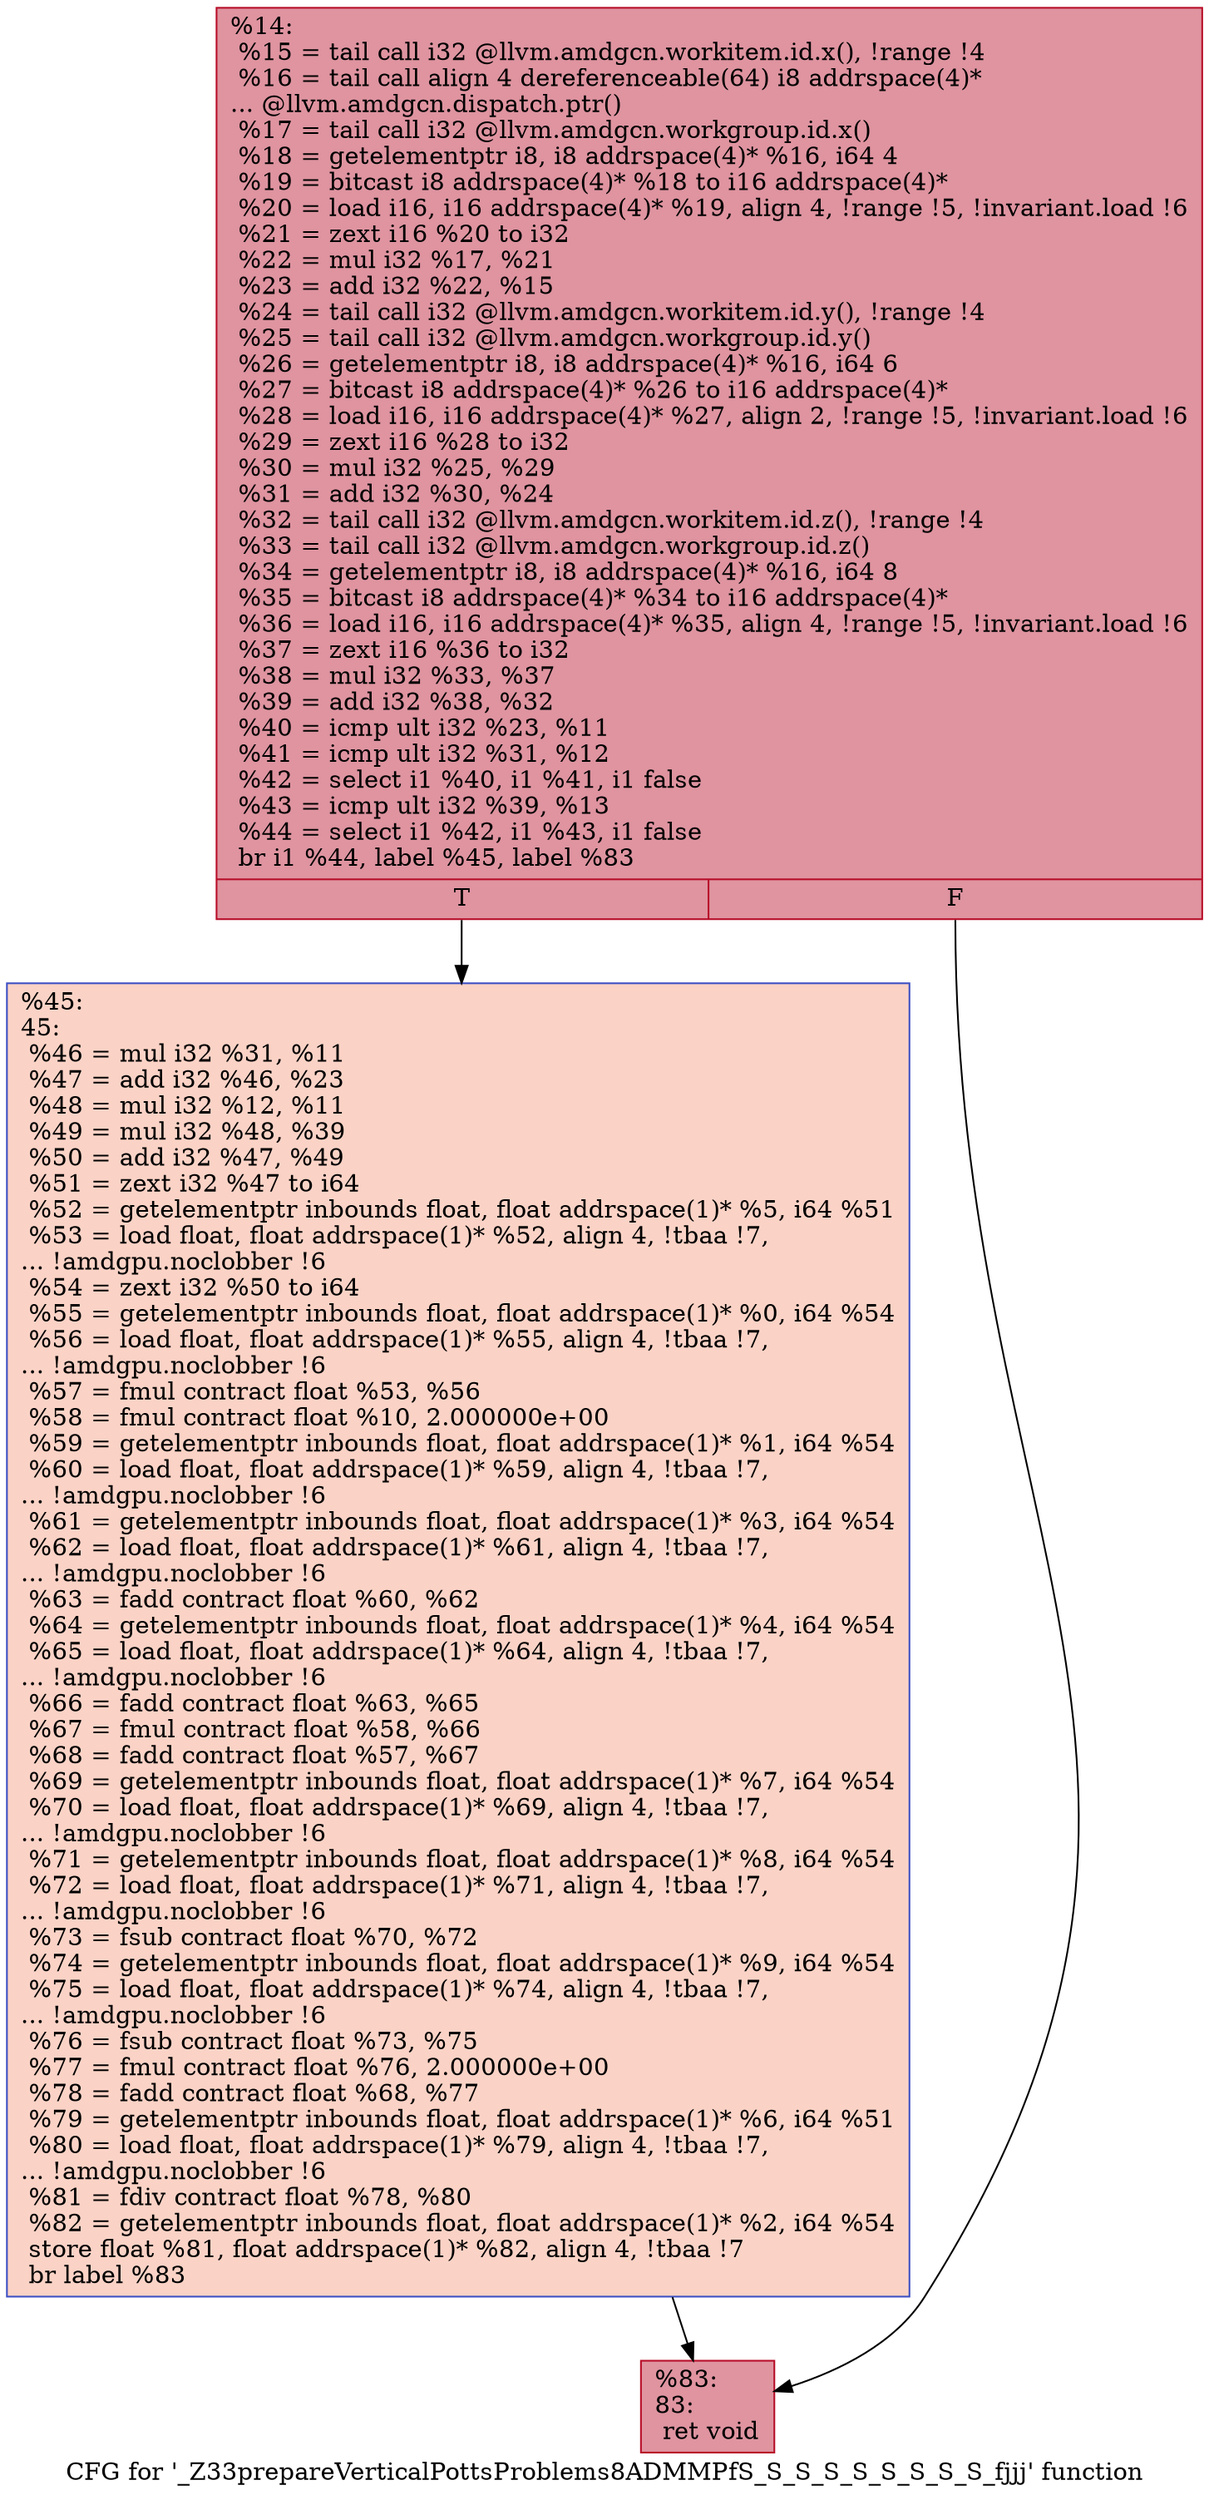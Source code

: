 digraph "CFG for '_Z33prepareVerticalPottsProblems8ADMMPfS_S_S_S_S_S_S_S_S_fjjj' function" {
	label="CFG for '_Z33prepareVerticalPottsProblems8ADMMPfS_S_S_S_S_S_S_S_S_fjjj' function";

	Node0x49c4460 [shape=record,color="#b70d28ff", style=filled, fillcolor="#b70d2870",label="{%14:\l  %15 = tail call i32 @llvm.amdgcn.workitem.id.x(), !range !4\l  %16 = tail call align 4 dereferenceable(64) i8 addrspace(4)*\l... @llvm.amdgcn.dispatch.ptr()\l  %17 = tail call i32 @llvm.amdgcn.workgroup.id.x()\l  %18 = getelementptr i8, i8 addrspace(4)* %16, i64 4\l  %19 = bitcast i8 addrspace(4)* %18 to i16 addrspace(4)*\l  %20 = load i16, i16 addrspace(4)* %19, align 4, !range !5, !invariant.load !6\l  %21 = zext i16 %20 to i32\l  %22 = mul i32 %17, %21\l  %23 = add i32 %22, %15\l  %24 = tail call i32 @llvm.amdgcn.workitem.id.y(), !range !4\l  %25 = tail call i32 @llvm.amdgcn.workgroup.id.y()\l  %26 = getelementptr i8, i8 addrspace(4)* %16, i64 6\l  %27 = bitcast i8 addrspace(4)* %26 to i16 addrspace(4)*\l  %28 = load i16, i16 addrspace(4)* %27, align 2, !range !5, !invariant.load !6\l  %29 = zext i16 %28 to i32\l  %30 = mul i32 %25, %29\l  %31 = add i32 %30, %24\l  %32 = tail call i32 @llvm.amdgcn.workitem.id.z(), !range !4\l  %33 = tail call i32 @llvm.amdgcn.workgroup.id.z()\l  %34 = getelementptr i8, i8 addrspace(4)* %16, i64 8\l  %35 = bitcast i8 addrspace(4)* %34 to i16 addrspace(4)*\l  %36 = load i16, i16 addrspace(4)* %35, align 4, !range !5, !invariant.load !6\l  %37 = zext i16 %36 to i32\l  %38 = mul i32 %33, %37\l  %39 = add i32 %38, %32\l  %40 = icmp ult i32 %23, %11\l  %41 = icmp ult i32 %31, %12\l  %42 = select i1 %40, i1 %41, i1 false\l  %43 = icmp ult i32 %39, %13\l  %44 = select i1 %42, i1 %43, i1 false\l  br i1 %44, label %45, label %83\l|{<s0>T|<s1>F}}"];
	Node0x49c4460:s0 -> Node0x49c9520;
	Node0x49c4460:s1 -> Node0x49c95b0;
	Node0x49c9520 [shape=record,color="#3d50c3ff", style=filled, fillcolor="#f59c7d70",label="{%45:\l45:                                               \l  %46 = mul i32 %31, %11\l  %47 = add i32 %46, %23\l  %48 = mul i32 %12, %11\l  %49 = mul i32 %48, %39\l  %50 = add i32 %47, %49\l  %51 = zext i32 %47 to i64\l  %52 = getelementptr inbounds float, float addrspace(1)* %5, i64 %51\l  %53 = load float, float addrspace(1)* %52, align 4, !tbaa !7,\l... !amdgpu.noclobber !6\l  %54 = zext i32 %50 to i64\l  %55 = getelementptr inbounds float, float addrspace(1)* %0, i64 %54\l  %56 = load float, float addrspace(1)* %55, align 4, !tbaa !7,\l... !amdgpu.noclobber !6\l  %57 = fmul contract float %53, %56\l  %58 = fmul contract float %10, 2.000000e+00\l  %59 = getelementptr inbounds float, float addrspace(1)* %1, i64 %54\l  %60 = load float, float addrspace(1)* %59, align 4, !tbaa !7,\l... !amdgpu.noclobber !6\l  %61 = getelementptr inbounds float, float addrspace(1)* %3, i64 %54\l  %62 = load float, float addrspace(1)* %61, align 4, !tbaa !7,\l... !amdgpu.noclobber !6\l  %63 = fadd contract float %60, %62\l  %64 = getelementptr inbounds float, float addrspace(1)* %4, i64 %54\l  %65 = load float, float addrspace(1)* %64, align 4, !tbaa !7,\l... !amdgpu.noclobber !6\l  %66 = fadd contract float %63, %65\l  %67 = fmul contract float %58, %66\l  %68 = fadd contract float %57, %67\l  %69 = getelementptr inbounds float, float addrspace(1)* %7, i64 %54\l  %70 = load float, float addrspace(1)* %69, align 4, !tbaa !7,\l... !amdgpu.noclobber !6\l  %71 = getelementptr inbounds float, float addrspace(1)* %8, i64 %54\l  %72 = load float, float addrspace(1)* %71, align 4, !tbaa !7,\l... !amdgpu.noclobber !6\l  %73 = fsub contract float %70, %72\l  %74 = getelementptr inbounds float, float addrspace(1)* %9, i64 %54\l  %75 = load float, float addrspace(1)* %74, align 4, !tbaa !7,\l... !amdgpu.noclobber !6\l  %76 = fsub contract float %73, %75\l  %77 = fmul contract float %76, 2.000000e+00\l  %78 = fadd contract float %68, %77\l  %79 = getelementptr inbounds float, float addrspace(1)* %6, i64 %51\l  %80 = load float, float addrspace(1)* %79, align 4, !tbaa !7,\l... !amdgpu.noclobber !6\l  %81 = fdiv contract float %78, %80\l  %82 = getelementptr inbounds float, float addrspace(1)* %2, i64 %54\l  store float %81, float addrspace(1)* %82, align 4, !tbaa !7\l  br label %83\l}"];
	Node0x49c9520 -> Node0x49c95b0;
	Node0x49c95b0 [shape=record,color="#b70d28ff", style=filled, fillcolor="#b70d2870",label="{%83:\l83:                                               \l  ret void\l}"];
}
